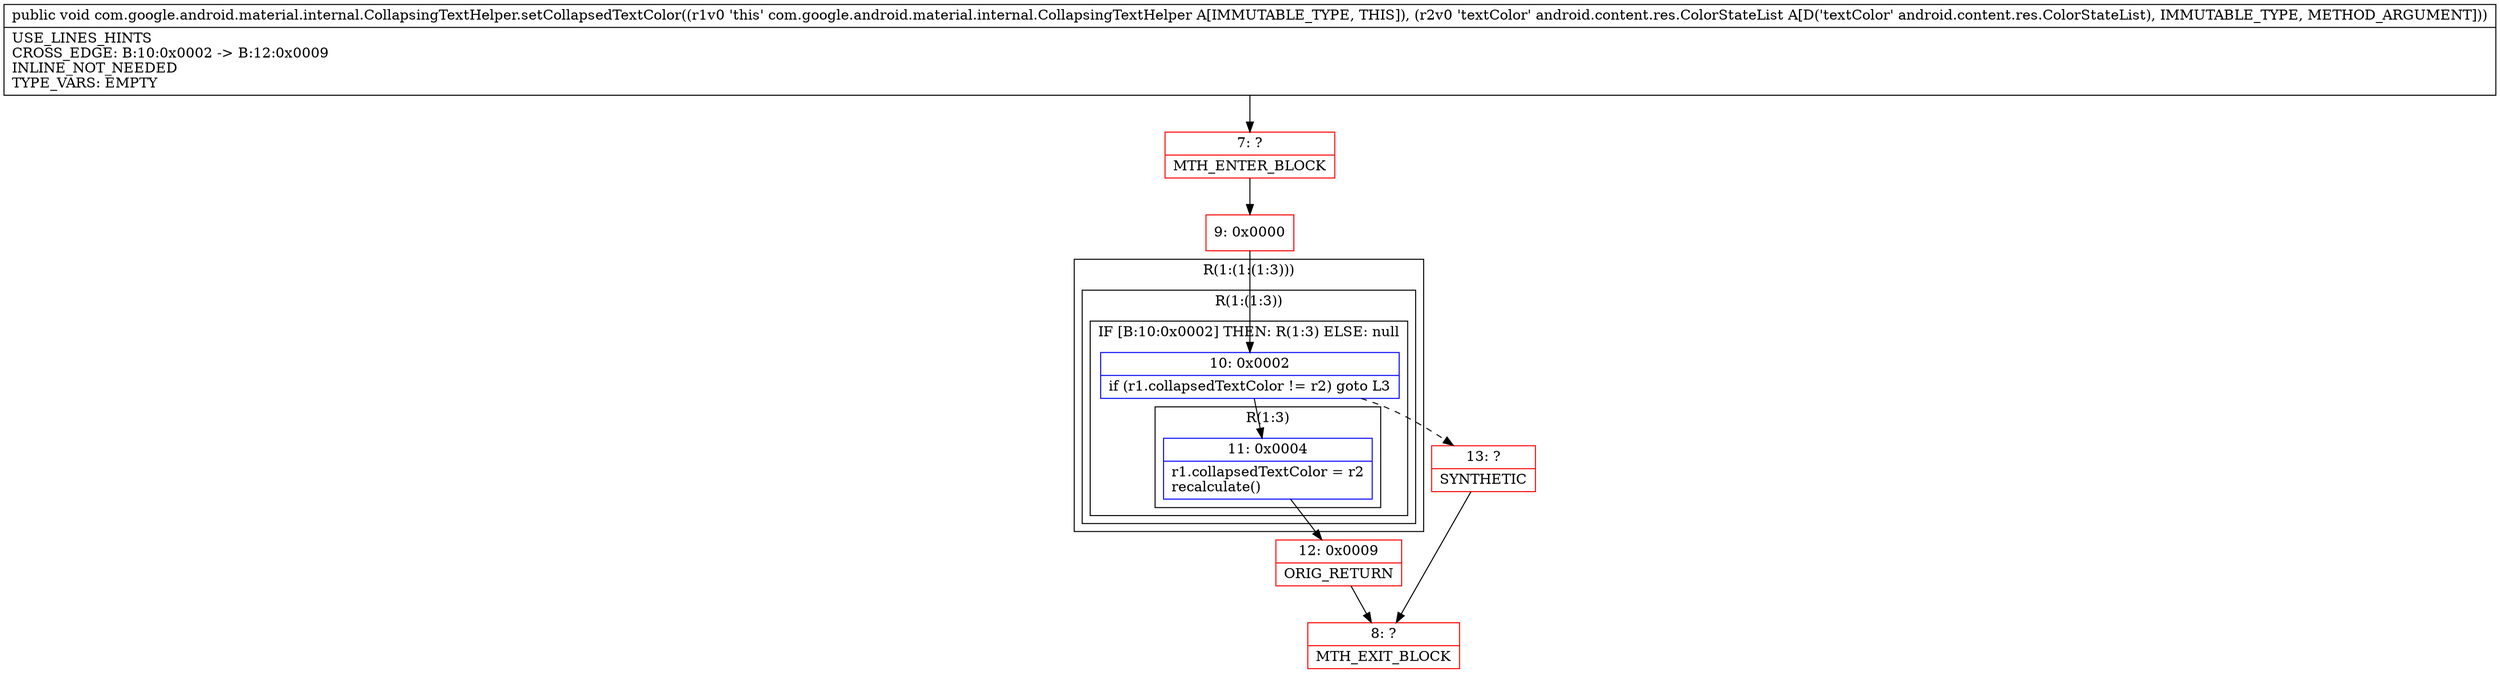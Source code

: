 digraph "CFG forcom.google.android.material.internal.CollapsingTextHelper.setCollapsedTextColor(Landroid\/content\/res\/ColorStateList;)V" {
subgraph cluster_Region_1775662111 {
label = "R(1:(1:(1:3)))";
node [shape=record,color=blue];
subgraph cluster_Region_1197999750 {
label = "R(1:(1:3))";
node [shape=record,color=blue];
subgraph cluster_IfRegion_72868497 {
label = "IF [B:10:0x0002] THEN: R(1:3) ELSE: null";
node [shape=record,color=blue];
Node_10 [shape=record,label="{10\:\ 0x0002|if (r1.collapsedTextColor != r2) goto L3\l}"];
subgraph cluster_Region_1393526023 {
label = "R(1:3)";
node [shape=record,color=blue];
Node_11 [shape=record,label="{11\:\ 0x0004|r1.collapsedTextColor = r2\lrecalculate()\l}"];
}
}
}
}
Node_7 [shape=record,color=red,label="{7\:\ ?|MTH_ENTER_BLOCK\l}"];
Node_9 [shape=record,color=red,label="{9\:\ 0x0000}"];
Node_12 [shape=record,color=red,label="{12\:\ 0x0009|ORIG_RETURN\l}"];
Node_8 [shape=record,color=red,label="{8\:\ ?|MTH_EXIT_BLOCK\l}"];
Node_13 [shape=record,color=red,label="{13\:\ ?|SYNTHETIC\l}"];
MethodNode[shape=record,label="{public void com.google.android.material.internal.CollapsingTextHelper.setCollapsedTextColor((r1v0 'this' com.google.android.material.internal.CollapsingTextHelper A[IMMUTABLE_TYPE, THIS]), (r2v0 'textColor' android.content.res.ColorStateList A[D('textColor' android.content.res.ColorStateList), IMMUTABLE_TYPE, METHOD_ARGUMENT]))  | USE_LINES_HINTS\lCROSS_EDGE: B:10:0x0002 \-\> B:12:0x0009\lINLINE_NOT_NEEDED\lTYPE_VARS: EMPTY\l}"];
MethodNode -> Node_7;Node_10 -> Node_11;
Node_10 -> Node_13[style=dashed];
Node_11 -> Node_12;
Node_7 -> Node_9;
Node_9 -> Node_10;
Node_12 -> Node_8;
Node_13 -> Node_8;
}

